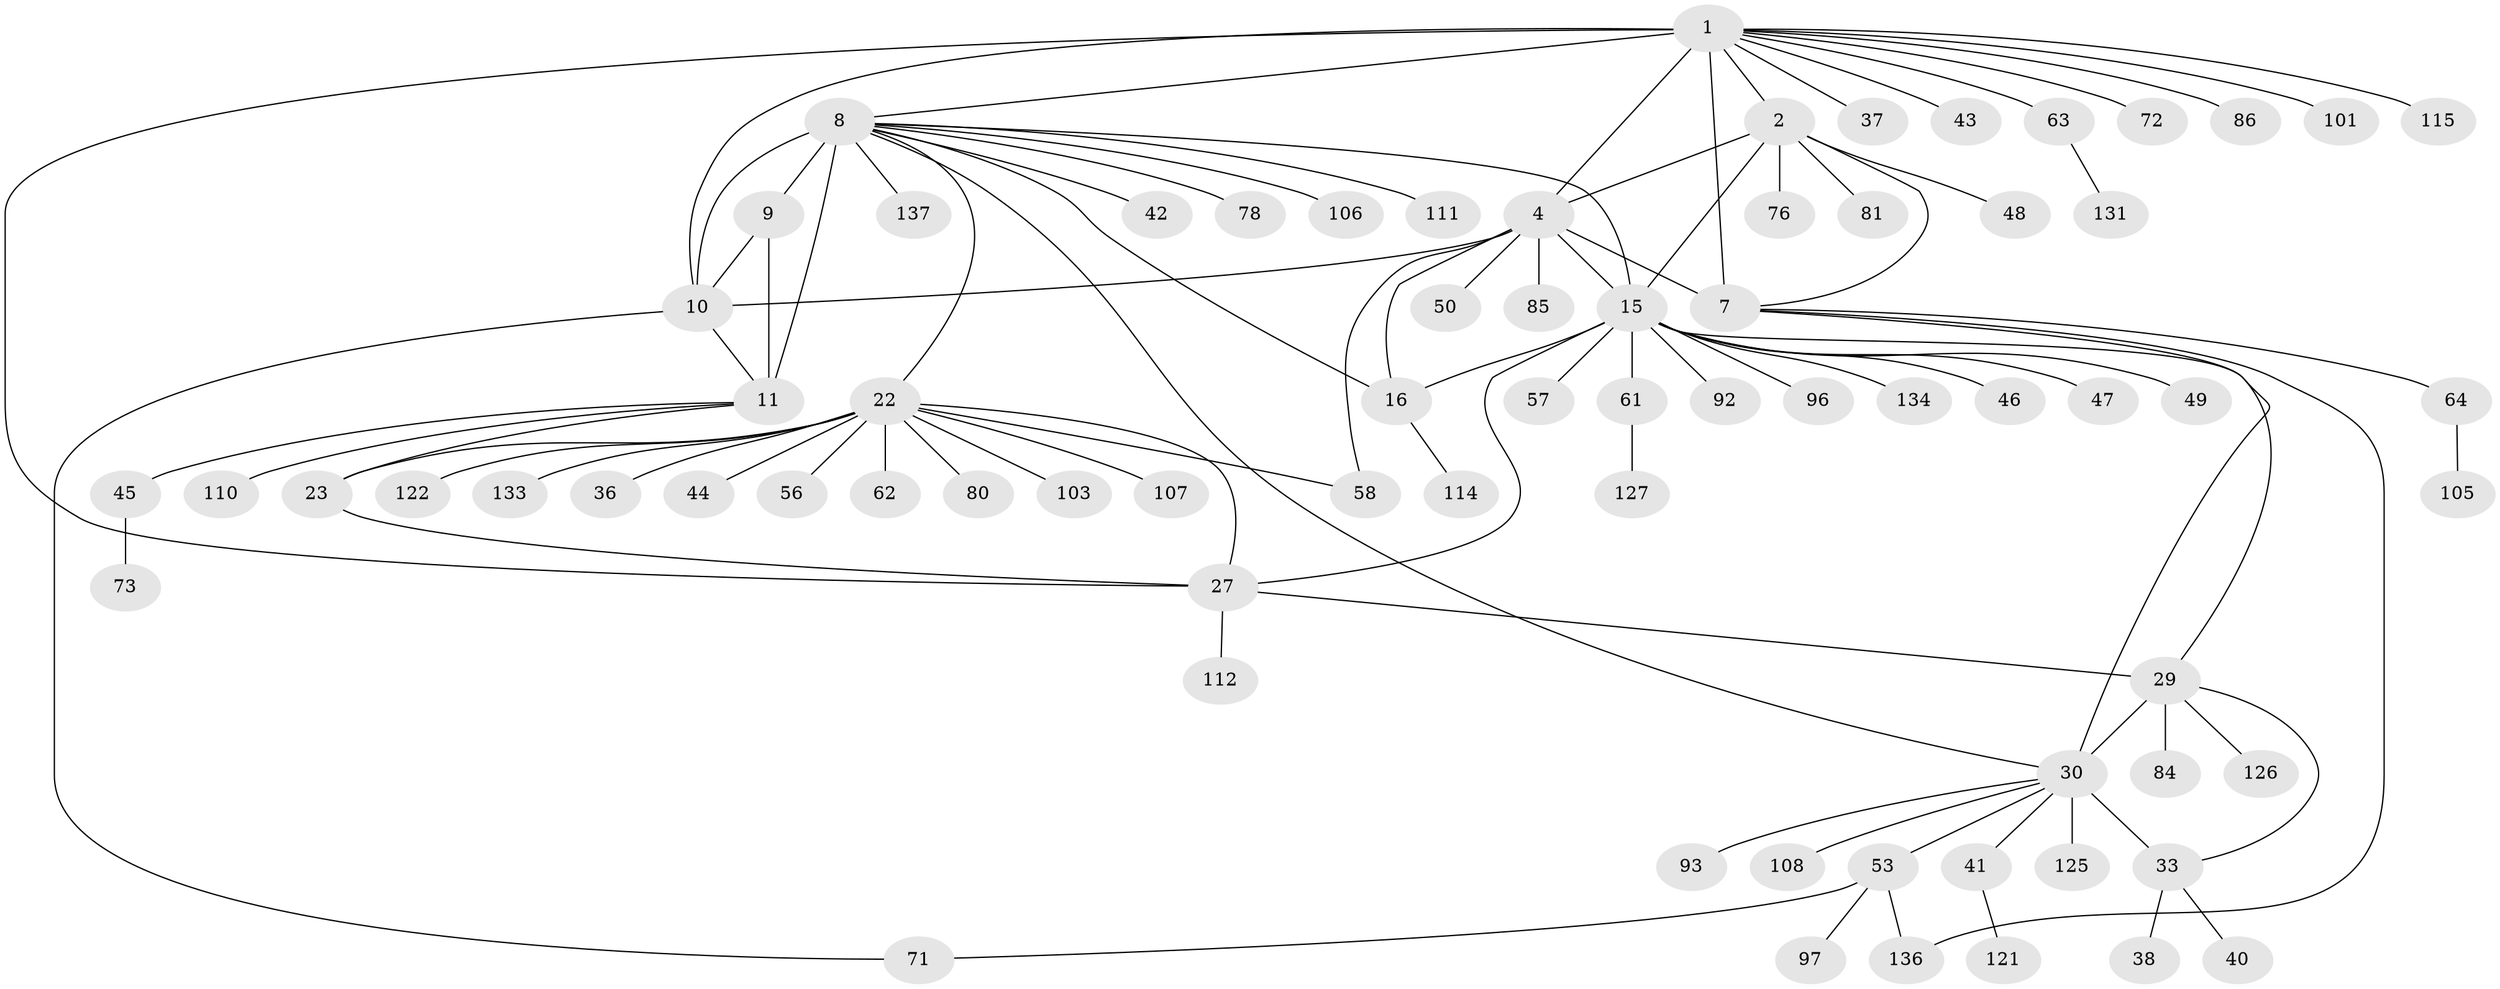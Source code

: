 // original degree distribution, {6: 0.02054794520547945, 10: 0.06164383561643835, 17: 0.00684931506849315, 8: 0.0273972602739726, 9: 0.0547945205479452, 11: 0.0136986301369863, 7: 0.03424657534246575, 16: 0.00684931506849315, 15: 0.00684931506849315, 12: 0.00684931506849315, 1: 0.5821917808219178, 2: 0.1506849315068493, 5: 0.00684931506849315, 3: 0.02054794520547945}
// Generated by graph-tools (version 1.1) at 2025/16/03/09/25 04:16:10]
// undirected, 73 vertices, 95 edges
graph export_dot {
graph [start="1"]
  node [color=gray90,style=filled];
  1 [super="+3"];
  2;
  4 [super="+17"];
  7 [super="+145"];
  8 [super="+13+14+135"];
  9;
  10;
  11 [super="+60+12"];
  15 [super="+19+116"];
  16 [super="+20+138+117+18"];
  22 [super="+25+24+75+113"];
  23 [super="+26"];
  27 [super="+28+104+74"];
  29;
  30 [super="+35+31"];
  33 [super="+67+77"];
  36;
  37;
  38;
  40;
  41;
  42;
  43;
  44;
  45;
  46 [super="+99"];
  47;
  48;
  49;
  50;
  53 [super="+79"];
  56;
  57;
  58;
  61 [super="+123"];
  62;
  63;
  64 [super="+98+87"];
  71 [super="+89+82"];
  72;
  73;
  76;
  78;
  80;
  81;
  84;
  85;
  86;
  92 [super="+102"];
  93;
  96;
  97;
  101;
  103;
  105;
  106;
  107;
  108;
  110;
  111;
  112;
  114;
  115;
  121;
  122;
  125;
  126;
  127;
  131;
  133;
  134;
  136;
  137;
  1 -- 2 [weight=4];
  1 -- 4 [weight=5];
  1 -- 7 [weight=4];
  1 -- 101;
  1 -- 37;
  1 -- 72;
  1 -- 8;
  1 -- 10;
  1 -- 43;
  1 -- 115;
  1 -- 86;
  1 -- 27 [weight=2];
  1 -- 63;
  2 -- 4;
  2 -- 7;
  2 -- 48;
  2 -- 76;
  2 -- 81;
  2 -- 15;
  4 -- 7;
  4 -- 10;
  4 -- 50;
  4 -- 58;
  4 -- 16 [weight=3];
  4 -- 85;
  4 -- 15 [weight=3];
  7 -- 64;
  7 -- 136;
  7 -- 30;
  8 -- 9 [weight=3];
  8 -- 10 [weight=3];
  8 -- 11 [weight=6];
  8 -- 42;
  8 -- 78;
  8 -- 137;
  8 -- 106;
  8 -- 111;
  8 -- 16;
  8 -- 22;
  8 -- 30;
  8 -- 15;
  9 -- 10;
  9 -- 11 [weight=2];
  10 -- 11 [weight=2];
  10 -- 71;
  11 -- 45;
  11 -- 110;
  11 -- 23;
  15 -- 16 [weight=9];
  15 -- 57;
  15 -- 96;
  15 -- 134;
  15 -- 46;
  15 -- 47;
  15 -- 49;
  15 -- 61;
  15 -- 27;
  15 -- 92;
  15 -- 29;
  16 -- 114;
  22 -- 23 [weight=6];
  22 -- 27 [weight=6];
  22 -- 36;
  22 -- 133;
  22 -- 107;
  22 -- 122;
  22 -- 103;
  22 -- 44;
  22 -- 80;
  22 -- 56;
  22 -- 58;
  22 -- 62;
  23 -- 27 [weight=4];
  27 -- 29;
  27 -- 112;
  29 -- 30 [weight=5];
  29 -- 33;
  29 -- 84;
  29 -- 126;
  30 -- 33 [weight=5];
  30 -- 53;
  30 -- 125;
  30 -- 108;
  30 -- 93;
  30 -- 41;
  33 -- 38;
  33 -- 40;
  41 -- 121;
  45 -- 73;
  53 -- 71;
  53 -- 97;
  53 -- 136;
  61 -- 127;
  63 -- 131;
  64 -- 105;
}
